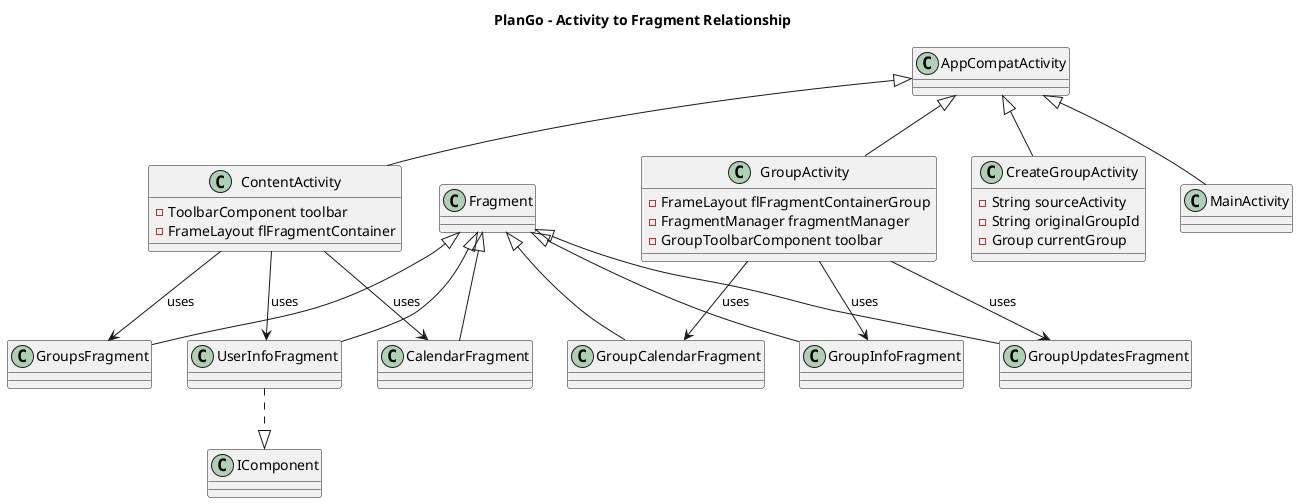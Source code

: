 @startuml
' Title
title PlanGo - Activity to Fragment Relationship

' Define Activities
class ContentActivity extends AppCompatActivity {
    - ToolbarComponent toolbar
    - FrameLayout flFragmentContainer
}

class CreateGroupActivity extends AppCompatActivity {
    - String sourceActivity
    - String originalGroupId
    - Group currentGroup
}

class GroupActivity extends AppCompatActivity {
    - FrameLayout flFragmentContainerGroup
    - FragmentManager fragmentManager
    - GroupToolbarComponent toolbar
}

class MainActivity extends AppCompatActivity

' Define Fragments
class CalendarFragment extends Fragment
class GroupsFragment extends Fragment
class UserInfoFragment extends Fragment
class GroupCalendarFragment extends Fragment
class GroupInfoFragment extends Fragment
class GroupUpdatesFragment extends Fragment

' Define Interfaces
UserInfoFragment ..|> IComponent

' Relationships
ContentActivity --> CalendarFragment : uses
ContentActivity --> GroupsFragment : uses
ContentActivity --> UserInfoFragment : uses


GroupActivity --> GroupCalendarFragment : uses
GroupActivity --> GroupInfoFragment : uses
GroupActivity --> GroupUpdatesFragment : uses

@enduml
